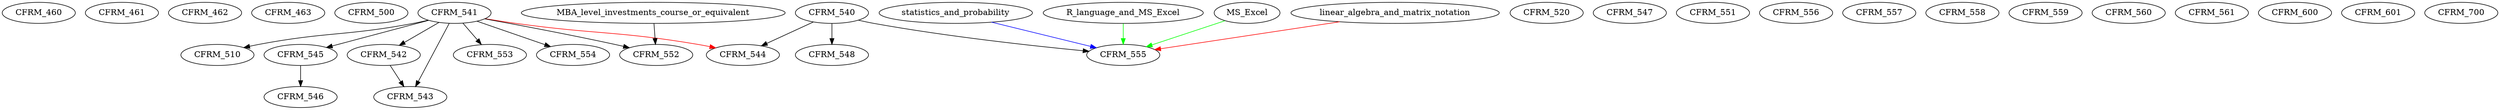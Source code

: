 digraph G {
    CFRM_460;
    CFRM_461;
    CFRM_462;
    CFRM_463;
    CFRM_500;
    edge [color=black];
    CFRM_541 -> CFRM_510;
    CFRM_520;
    CFRM_540;
    CFRM_541;
    edge [color=black];
    CFRM_541 -> CFRM_542;
    edge [color=black];
    CFRM_541 -> CFRM_543;
    CFRM_542 -> CFRM_543;
    edge [color=black];
    CFRM_540 -> CFRM_544;
    edge [color=red];
    CFRM_541 -> CFRM_544;
    edge [color=black];
    CFRM_541 -> CFRM_545;
    edge [color=black];
    CFRM_545 -> CFRM_546;
    CFRM_547;
    edge [color=black];
    CFRM_540 -> CFRM_548;
    CFRM_551;
    edge [color=black];
    CFRM_541 -> CFRM_552;
    MBA_level_investments_course_or_equivalent -> CFRM_552;
    edge [color=black];
    CFRM_541 -> CFRM_553;
    edge [color=black];
    CFRM_541 -> CFRM_554;
    edge [color=black];
    CFRM_540 -> CFRM_555;
    edge [color=red];
    linear_algebra_and_matrix_notation -> CFRM_555;
    edge [color=blue];
    statistics_and_probability -> CFRM_555;
    edge [color=green];
    R_language_and_MS_Excel -> CFRM_555;
    MS_Excel -> CFRM_555;
    CFRM_556;
    CFRM_557;
    CFRM_558;
    CFRM_559;
    CFRM_560;
    CFRM_561;
    CFRM_600;
    CFRM_601;
    CFRM_700;
}
